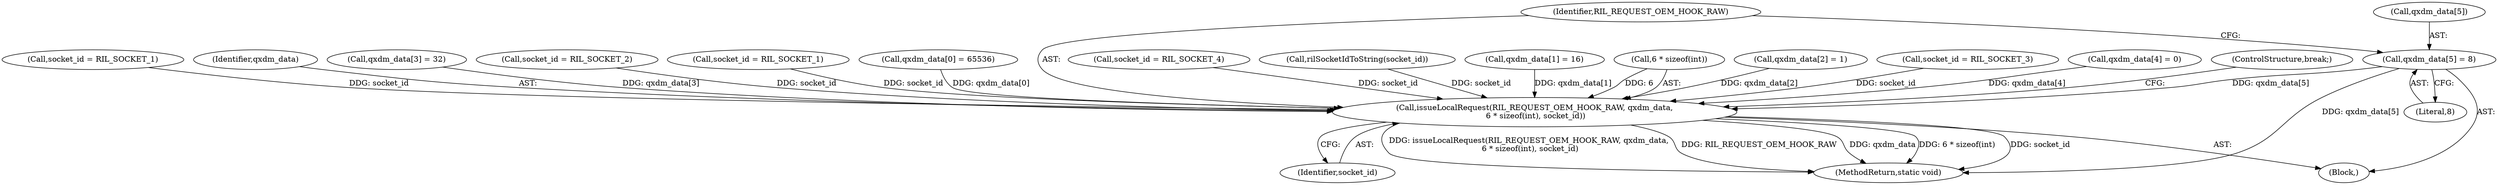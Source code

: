 digraph "0_Android_cd5f15f588a5d27e99ba12f057245bfe507f8c42@array" {
"1000474" [label="(Call,qxdm_data[5] = 8)"];
"1000479" [label="(Call,issueLocalRequest(RIL_REQUEST_OEM_HOOK_RAW, qxdm_data,\n 6 * sizeof(int), socket_id))"];
"1000474" [label="(Call,qxdm_data[5] = 8)"];
"1000464" [label="(Call,qxdm_data[3] = 32)"];
"1000346" [label="(Call,socket_id = RIL_SOCKET_2)"];
"1000361" [label="(Call,socket_id = RIL_SOCKET_1)"];
"1000449" [label="(Call,qxdm_data[0] = 65536)"];
"1000370" [label="(Block,)"];
"1000143" [label="(Call,rilSocketIdToString(socket_id))"];
"1000478" [label="(Literal,8)"];
"1000454" [label="(Call,qxdm_data[1] = 16)"];
"1000482" [label="(Call,6 * sizeof(int))"];
"1000635" [label="(MethodReturn,static void)"];
"1000459" [label="(Call,qxdm_data[2] = 1)"];
"1000486" [label="(Identifier,socket_id)"];
"1000351" [label="(Call,socket_id = RIL_SOCKET_3)"];
"1000469" [label="(Call,qxdm_data[4] = 0)"];
"1000475" [label="(Call,qxdm_data[5])"];
"1000487" [label="(ControlStructure,break;)"];
"1000479" [label="(Call,issueLocalRequest(RIL_REQUEST_OEM_HOOK_RAW, qxdm_data,\n 6 * sizeof(int), socket_id))"];
"1000341" [label="(Call,socket_id = RIL_SOCKET_1)"];
"1000481" [label="(Identifier,qxdm_data)"];
"1000480" [label="(Identifier,RIL_REQUEST_OEM_HOOK_RAW)"];
"1000356" [label="(Call,socket_id = RIL_SOCKET_4)"];
"1000474" -> "1000370"  [label="AST: "];
"1000474" -> "1000478"  [label="CFG: "];
"1000475" -> "1000474"  [label="AST: "];
"1000478" -> "1000474"  [label="AST: "];
"1000480" -> "1000474"  [label="CFG: "];
"1000474" -> "1000635"  [label="DDG: qxdm_data[5]"];
"1000474" -> "1000479"  [label="DDG: qxdm_data[5]"];
"1000479" -> "1000370"  [label="AST: "];
"1000479" -> "1000486"  [label="CFG: "];
"1000480" -> "1000479"  [label="AST: "];
"1000481" -> "1000479"  [label="AST: "];
"1000482" -> "1000479"  [label="AST: "];
"1000486" -> "1000479"  [label="AST: "];
"1000487" -> "1000479"  [label="CFG: "];
"1000479" -> "1000635"  [label="DDG: socket_id"];
"1000479" -> "1000635"  [label="DDG: issueLocalRequest(RIL_REQUEST_OEM_HOOK_RAW, qxdm_data,\n 6 * sizeof(int), socket_id)"];
"1000479" -> "1000635"  [label="DDG: RIL_REQUEST_OEM_HOOK_RAW"];
"1000479" -> "1000635"  [label="DDG: qxdm_data"];
"1000479" -> "1000635"  [label="DDG: 6 * sizeof(int)"];
"1000454" -> "1000479"  [label="DDG: qxdm_data[1]"];
"1000459" -> "1000479"  [label="DDG: qxdm_data[2]"];
"1000464" -> "1000479"  [label="DDG: qxdm_data[3]"];
"1000449" -> "1000479"  [label="DDG: qxdm_data[0]"];
"1000469" -> "1000479"  [label="DDG: qxdm_data[4]"];
"1000482" -> "1000479"  [label="DDG: 6"];
"1000356" -> "1000479"  [label="DDG: socket_id"];
"1000143" -> "1000479"  [label="DDG: socket_id"];
"1000346" -> "1000479"  [label="DDG: socket_id"];
"1000341" -> "1000479"  [label="DDG: socket_id"];
"1000361" -> "1000479"  [label="DDG: socket_id"];
"1000351" -> "1000479"  [label="DDG: socket_id"];
}

